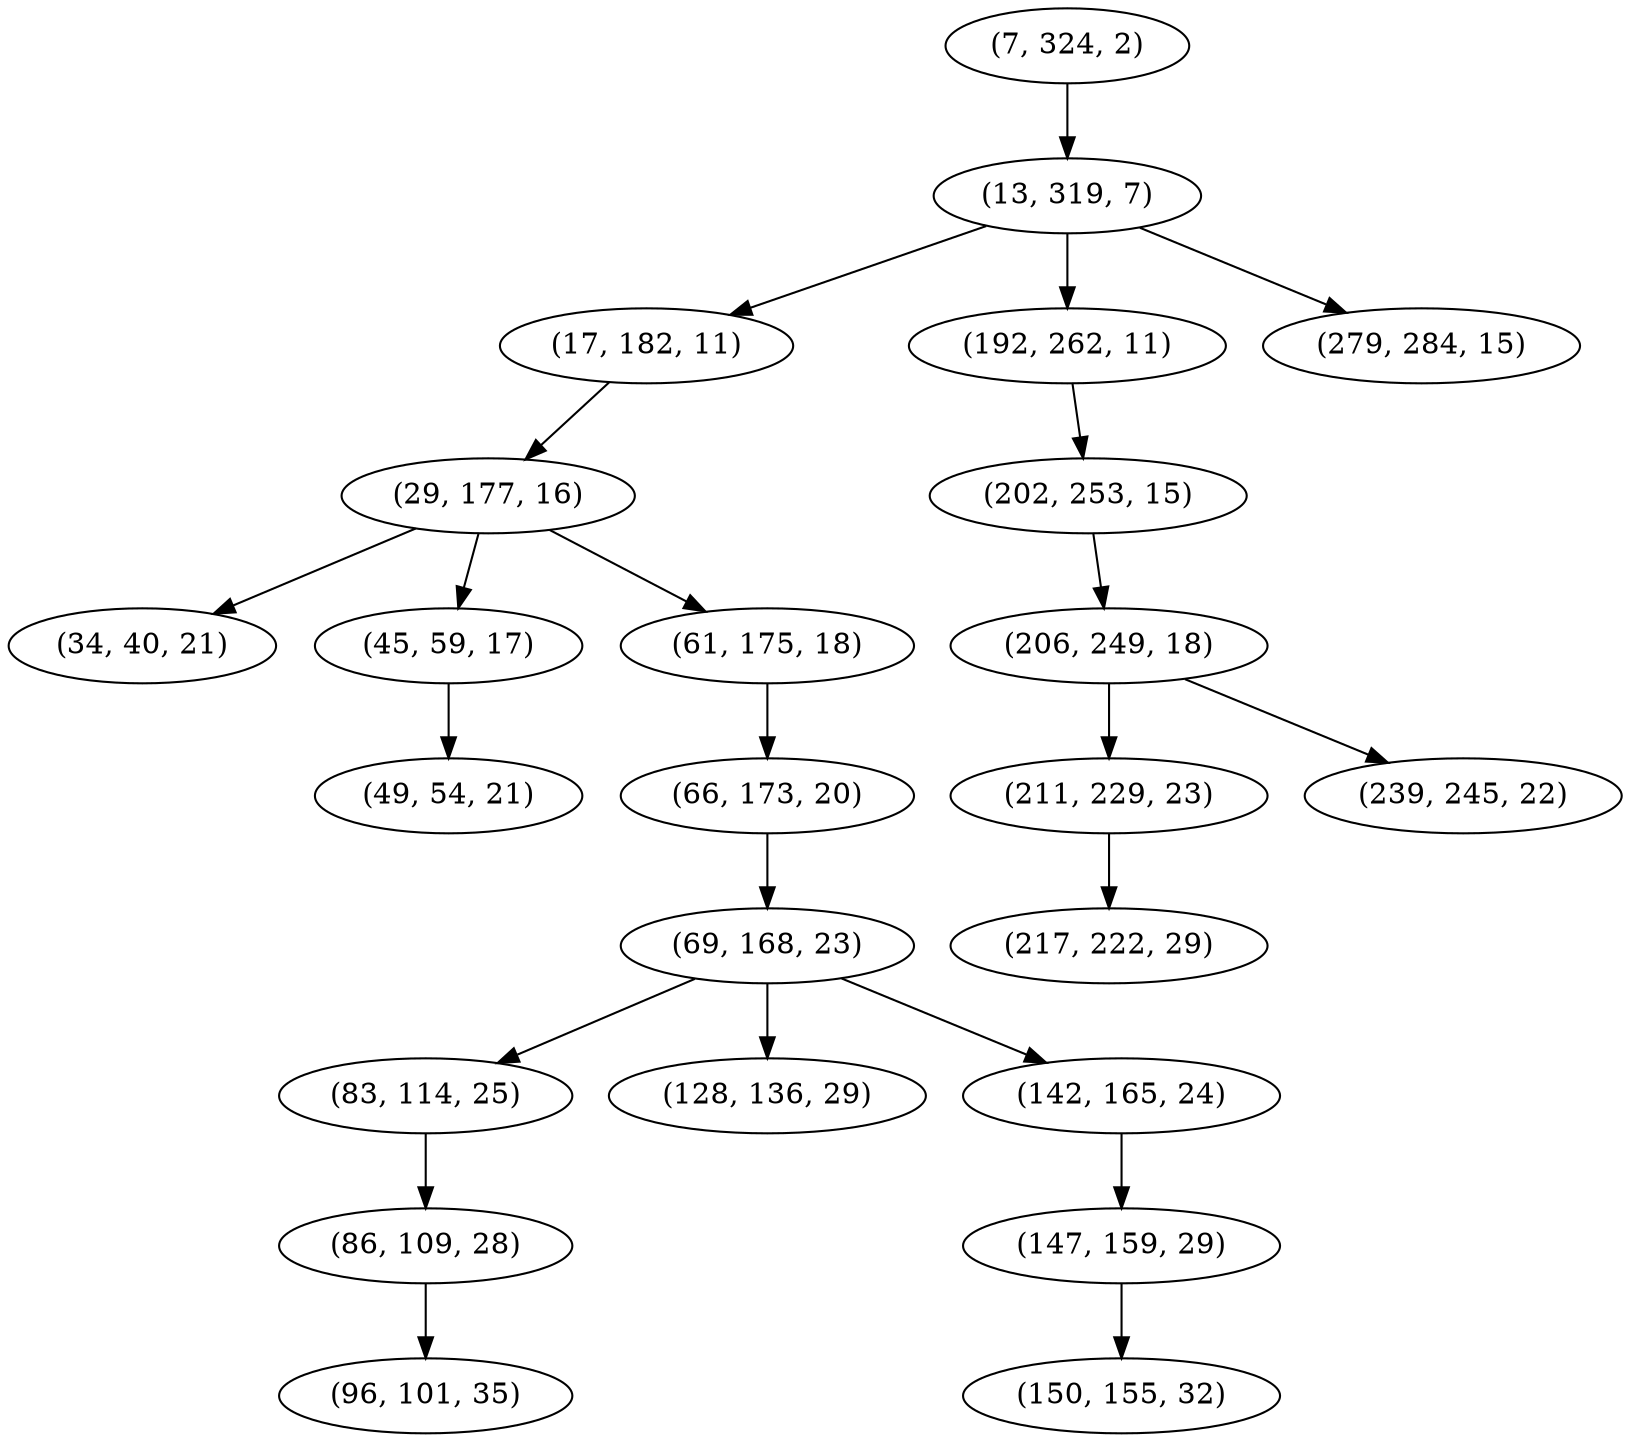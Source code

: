 digraph tree {
    "(7, 324, 2)";
    "(13, 319, 7)";
    "(17, 182, 11)";
    "(29, 177, 16)";
    "(34, 40, 21)";
    "(45, 59, 17)";
    "(49, 54, 21)";
    "(61, 175, 18)";
    "(66, 173, 20)";
    "(69, 168, 23)";
    "(83, 114, 25)";
    "(86, 109, 28)";
    "(96, 101, 35)";
    "(128, 136, 29)";
    "(142, 165, 24)";
    "(147, 159, 29)";
    "(150, 155, 32)";
    "(192, 262, 11)";
    "(202, 253, 15)";
    "(206, 249, 18)";
    "(211, 229, 23)";
    "(217, 222, 29)";
    "(239, 245, 22)";
    "(279, 284, 15)";
    "(7, 324, 2)" -> "(13, 319, 7)";
    "(13, 319, 7)" -> "(17, 182, 11)";
    "(13, 319, 7)" -> "(192, 262, 11)";
    "(13, 319, 7)" -> "(279, 284, 15)";
    "(17, 182, 11)" -> "(29, 177, 16)";
    "(29, 177, 16)" -> "(34, 40, 21)";
    "(29, 177, 16)" -> "(45, 59, 17)";
    "(29, 177, 16)" -> "(61, 175, 18)";
    "(45, 59, 17)" -> "(49, 54, 21)";
    "(61, 175, 18)" -> "(66, 173, 20)";
    "(66, 173, 20)" -> "(69, 168, 23)";
    "(69, 168, 23)" -> "(83, 114, 25)";
    "(69, 168, 23)" -> "(128, 136, 29)";
    "(69, 168, 23)" -> "(142, 165, 24)";
    "(83, 114, 25)" -> "(86, 109, 28)";
    "(86, 109, 28)" -> "(96, 101, 35)";
    "(142, 165, 24)" -> "(147, 159, 29)";
    "(147, 159, 29)" -> "(150, 155, 32)";
    "(192, 262, 11)" -> "(202, 253, 15)";
    "(202, 253, 15)" -> "(206, 249, 18)";
    "(206, 249, 18)" -> "(211, 229, 23)";
    "(206, 249, 18)" -> "(239, 245, 22)";
    "(211, 229, 23)" -> "(217, 222, 29)";
}
